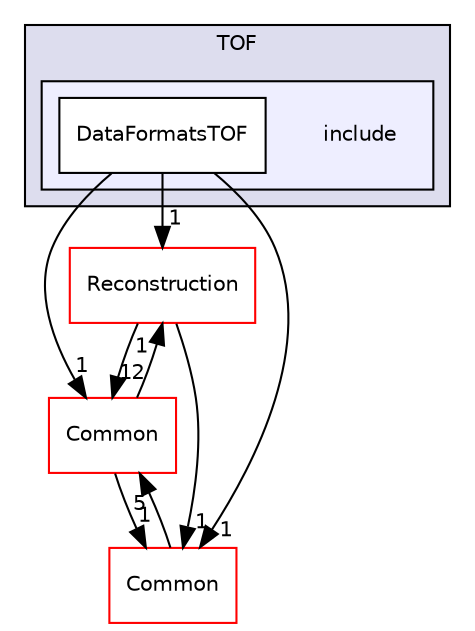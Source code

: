 digraph "/home/travis/build/AliceO2Group/AliceO2/DataFormats/Detectors/TOF/include" {
  bgcolor=transparent;
  compound=true
  node [ fontsize="10", fontname="Helvetica"];
  edge [ labelfontsize="10", labelfontname="Helvetica"];
  subgraph clusterdir_b78a6db121207500afab70b350b99369 {
    graph [ bgcolor="#ddddee", pencolor="black", label="TOF" fontname="Helvetica", fontsize="10", URL="dir_b78a6db121207500afab70b350b99369.html"]
  subgraph clusterdir_52a450538d7572a32cbfb94425157f6b {
    graph [ bgcolor="#eeeeff", pencolor="black", label="" URL="dir_52a450538d7572a32cbfb94425157f6b.html"];
    dir_52a450538d7572a32cbfb94425157f6b [shape=plaintext label="include"];
    dir_91b844c53d7b1788623423e1009a0b53 [shape=box label="DataFormatsTOF" color="black" fillcolor="white" style="filled" URL="dir_91b844c53d7b1788623423e1009a0b53.html"];
  }
  }
  dir_d269712cc31e133b892a3b3f6424741a [shape=box label="Reconstruction" color="red" URL="dir_d269712cc31e133b892a3b3f6424741a.html"];
  dir_4ab6b4cc6a7edbff49100e9123df213f [shape=box label="Common" color="red" URL="dir_4ab6b4cc6a7edbff49100e9123df213f.html"];
  dir_74593c7a91e03746ae2a516888bf9494 [shape=box label="Common" color="red" URL="dir_74593c7a91e03746ae2a516888bf9494.html"];
  dir_d269712cc31e133b892a3b3f6424741a->dir_4ab6b4cc6a7edbff49100e9123df213f [headlabel="12", labeldistance=1.5 headhref="dir_000254_000036.html"];
  dir_d269712cc31e133b892a3b3f6424741a->dir_74593c7a91e03746ae2a516888bf9494 [headlabel="1", labeldistance=1.5 headhref="dir_000254_000105.html"];
  dir_91b844c53d7b1788623423e1009a0b53->dir_d269712cc31e133b892a3b3f6424741a [headlabel="1", labeldistance=1.5 headhref="dir_000125_000254.html"];
  dir_91b844c53d7b1788623423e1009a0b53->dir_4ab6b4cc6a7edbff49100e9123df213f [headlabel="1", labeldistance=1.5 headhref="dir_000125_000036.html"];
  dir_91b844c53d7b1788623423e1009a0b53->dir_74593c7a91e03746ae2a516888bf9494 [headlabel="1", labeldistance=1.5 headhref="dir_000125_000105.html"];
  dir_4ab6b4cc6a7edbff49100e9123df213f->dir_d269712cc31e133b892a3b3f6424741a [headlabel="1", labeldistance=1.5 headhref="dir_000036_000254.html"];
  dir_4ab6b4cc6a7edbff49100e9123df213f->dir_74593c7a91e03746ae2a516888bf9494 [headlabel="1", labeldistance=1.5 headhref="dir_000036_000105.html"];
  dir_74593c7a91e03746ae2a516888bf9494->dir_4ab6b4cc6a7edbff49100e9123df213f [headlabel="5", labeldistance=1.5 headhref="dir_000105_000036.html"];
}

